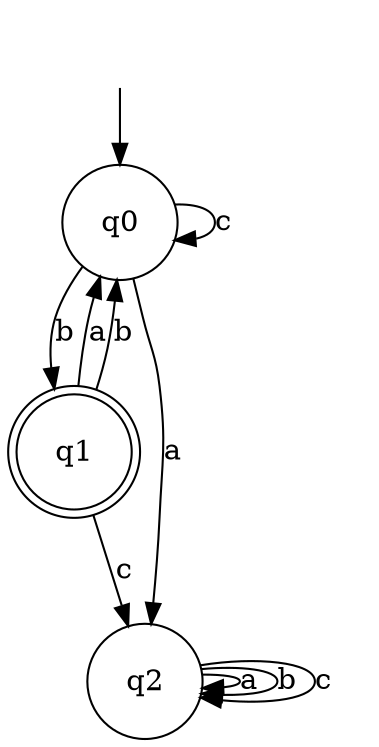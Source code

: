 digraph Automaton {

q0 [shape = circle, label=<<TABLE BORDER="0" CELLBORDER="0" CELLSPACING="0"><TR><TD>q0</TD></TR></TABLE>>];

q1 [shape = doublecircle, label=<<TABLE BORDER="0" CELLBORDER="0" CELLSPACING="0"><TR><TD>q1</TD></TR></TABLE>>];

q2 [shape = circle, label=<<TABLE BORDER="0" CELLBORDER="0" CELLSPACING="0"><TR><TD>q2</TD></TR></TABLE>>];

_nil [style = invis, label=<<TABLE BORDER="0" CELLBORDER="" CELLSPACING="0"><TR><TD>_nil</TD></TR></TABLE>>];

q0->q0 [label="c"];

_nil -> q0 [];

q1->q2 [label="c"];

q2->q2 [label="a"];

q2->q2 [label="b"];

q2->q2 [label="c"];

q1->q0 [label="a"];

q1->q0 [label="b"];

q0->q2 [label="a"];

q0->q1 [label="b"];

}
